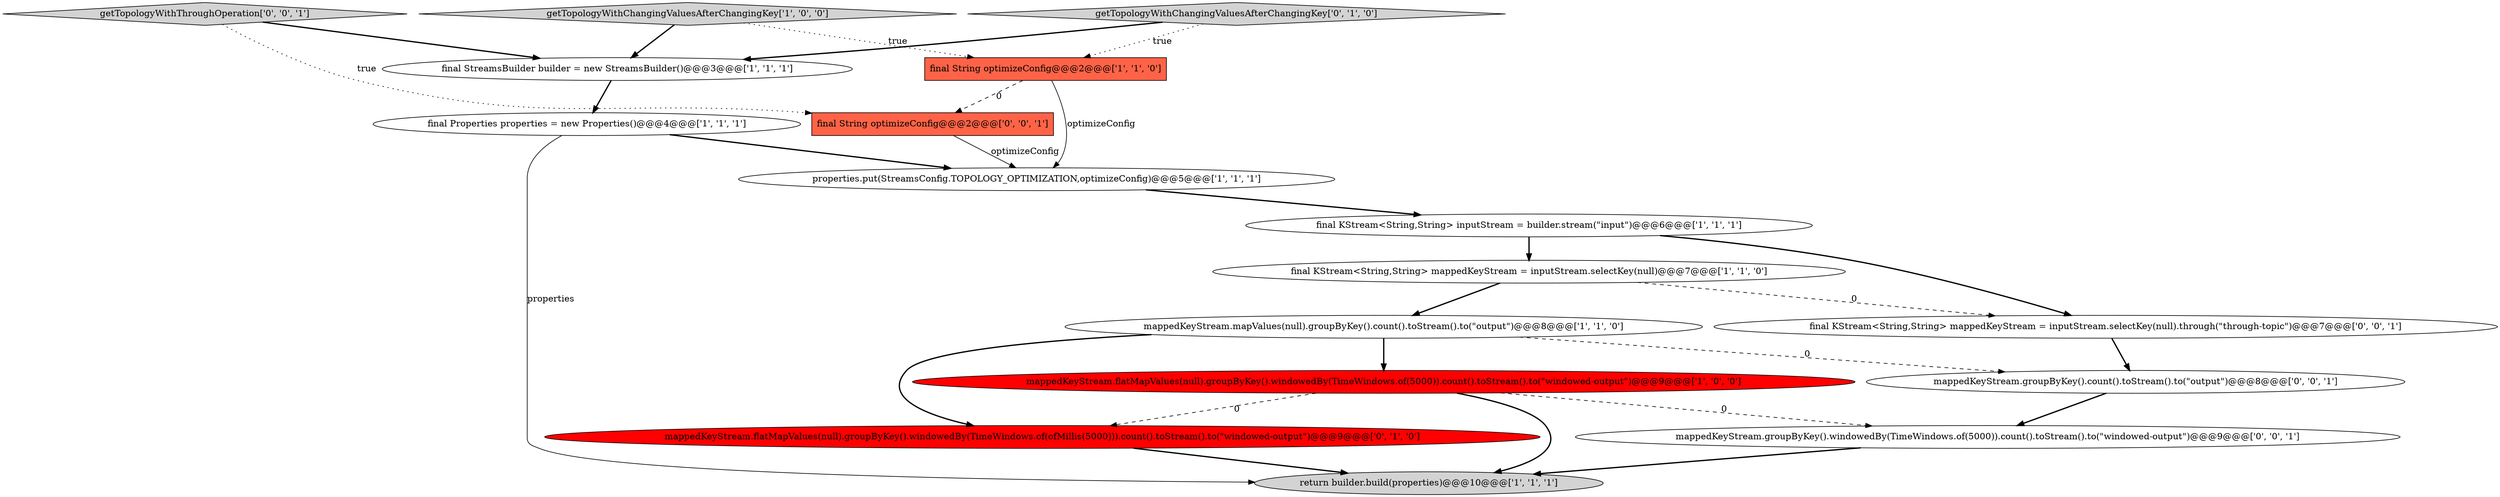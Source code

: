 digraph {
9 [style = filled, label = "mappedKeyStream.mapValues(null).groupByKey().count().toStream().to(\"output\")@@@8@@@['1', '1', '0']", fillcolor = white, shape = ellipse image = "AAA0AAABBB1BBB"];
4 [style = filled, label = "return builder.build(properties)@@@10@@@['1', '1', '1']", fillcolor = lightgray, shape = ellipse image = "AAA0AAABBB1BBB"];
8 [style = filled, label = "final String optimizeConfig@@@2@@@['1', '1', '0']", fillcolor = tomato, shape = box image = "AAA0AAABBB1BBB"];
10 [style = filled, label = "getTopologyWithChangingValuesAfterChangingKey['0', '1', '0']", fillcolor = lightgray, shape = diamond image = "AAA0AAABBB2BBB"];
11 [style = filled, label = "mappedKeyStream.flatMapValues(null).groupByKey().windowedBy(TimeWindows.of(ofMillis(5000))).count().toStream().to(\"windowed-output\")@@@9@@@['0', '1', '0']", fillcolor = red, shape = ellipse image = "AAA1AAABBB2BBB"];
16 [style = filled, label = "getTopologyWithThroughOperation['0', '0', '1']", fillcolor = lightgray, shape = diamond image = "AAA0AAABBB3BBB"];
5 [style = filled, label = "final StreamsBuilder builder = new StreamsBuilder()@@@3@@@['1', '1', '1']", fillcolor = white, shape = ellipse image = "AAA0AAABBB1BBB"];
13 [style = filled, label = "mappedKeyStream.groupByKey().count().toStream().to(\"output\")@@@8@@@['0', '0', '1']", fillcolor = white, shape = ellipse image = "AAA0AAABBB3BBB"];
6 [style = filled, label = "final KStream<String,String> mappedKeyStream = inputStream.selectKey(null)@@@7@@@['1', '1', '0']", fillcolor = white, shape = ellipse image = "AAA0AAABBB1BBB"];
7 [style = filled, label = "getTopologyWithChangingValuesAfterChangingKey['1', '0', '0']", fillcolor = lightgray, shape = diamond image = "AAA0AAABBB1BBB"];
14 [style = filled, label = "mappedKeyStream.groupByKey().windowedBy(TimeWindows.of(5000)).count().toStream().to(\"windowed-output\")@@@9@@@['0', '0', '1']", fillcolor = white, shape = ellipse image = "AAA0AAABBB3BBB"];
1 [style = filled, label = "mappedKeyStream.flatMapValues(null).groupByKey().windowedBy(TimeWindows.of(5000)).count().toStream().to(\"windowed-output\")@@@9@@@['1', '0', '0']", fillcolor = red, shape = ellipse image = "AAA1AAABBB1BBB"];
3 [style = filled, label = "final KStream<String,String> inputStream = builder.stream(\"input\")@@@6@@@['1', '1', '1']", fillcolor = white, shape = ellipse image = "AAA0AAABBB1BBB"];
12 [style = filled, label = "final String optimizeConfig@@@2@@@['0', '0', '1']", fillcolor = tomato, shape = box image = "AAA0AAABBB3BBB"];
0 [style = filled, label = "properties.put(StreamsConfig.TOPOLOGY_OPTIMIZATION,optimizeConfig)@@@5@@@['1', '1', '1']", fillcolor = white, shape = ellipse image = "AAA0AAABBB1BBB"];
2 [style = filled, label = "final Properties properties = new Properties()@@@4@@@['1', '1', '1']", fillcolor = white, shape = ellipse image = "AAA0AAABBB1BBB"];
15 [style = filled, label = "final KStream<String,String> mappedKeyStream = inputStream.selectKey(null).through(\"through-topic\")@@@7@@@['0', '0', '1']", fillcolor = white, shape = ellipse image = "AAA0AAABBB3BBB"];
0->3 [style = bold, label=""];
10->8 [style = dotted, label="true"];
1->4 [style = bold, label=""];
15->13 [style = bold, label=""];
16->12 [style = dotted, label="true"];
9->11 [style = bold, label=""];
2->4 [style = solid, label="properties"];
1->14 [style = dashed, label="0"];
11->4 [style = bold, label=""];
3->6 [style = bold, label=""];
8->12 [style = dashed, label="0"];
8->0 [style = solid, label="optimizeConfig"];
3->15 [style = bold, label=""];
12->0 [style = solid, label="optimizeConfig"];
5->2 [style = bold, label=""];
7->5 [style = bold, label=""];
2->0 [style = bold, label=""];
10->5 [style = bold, label=""];
6->15 [style = dashed, label="0"];
1->11 [style = dashed, label="0"];
9->13 [style = dashed, label="0"];
16->5 [style = bold, label=""];
6->9 [style = bold, label=""];
9->1 [style = bold, label=""];
7->8 [style = dotted, label="true"];
13->14 [style = bold, label=""];
14->4 [style = bold, label=""];
}
